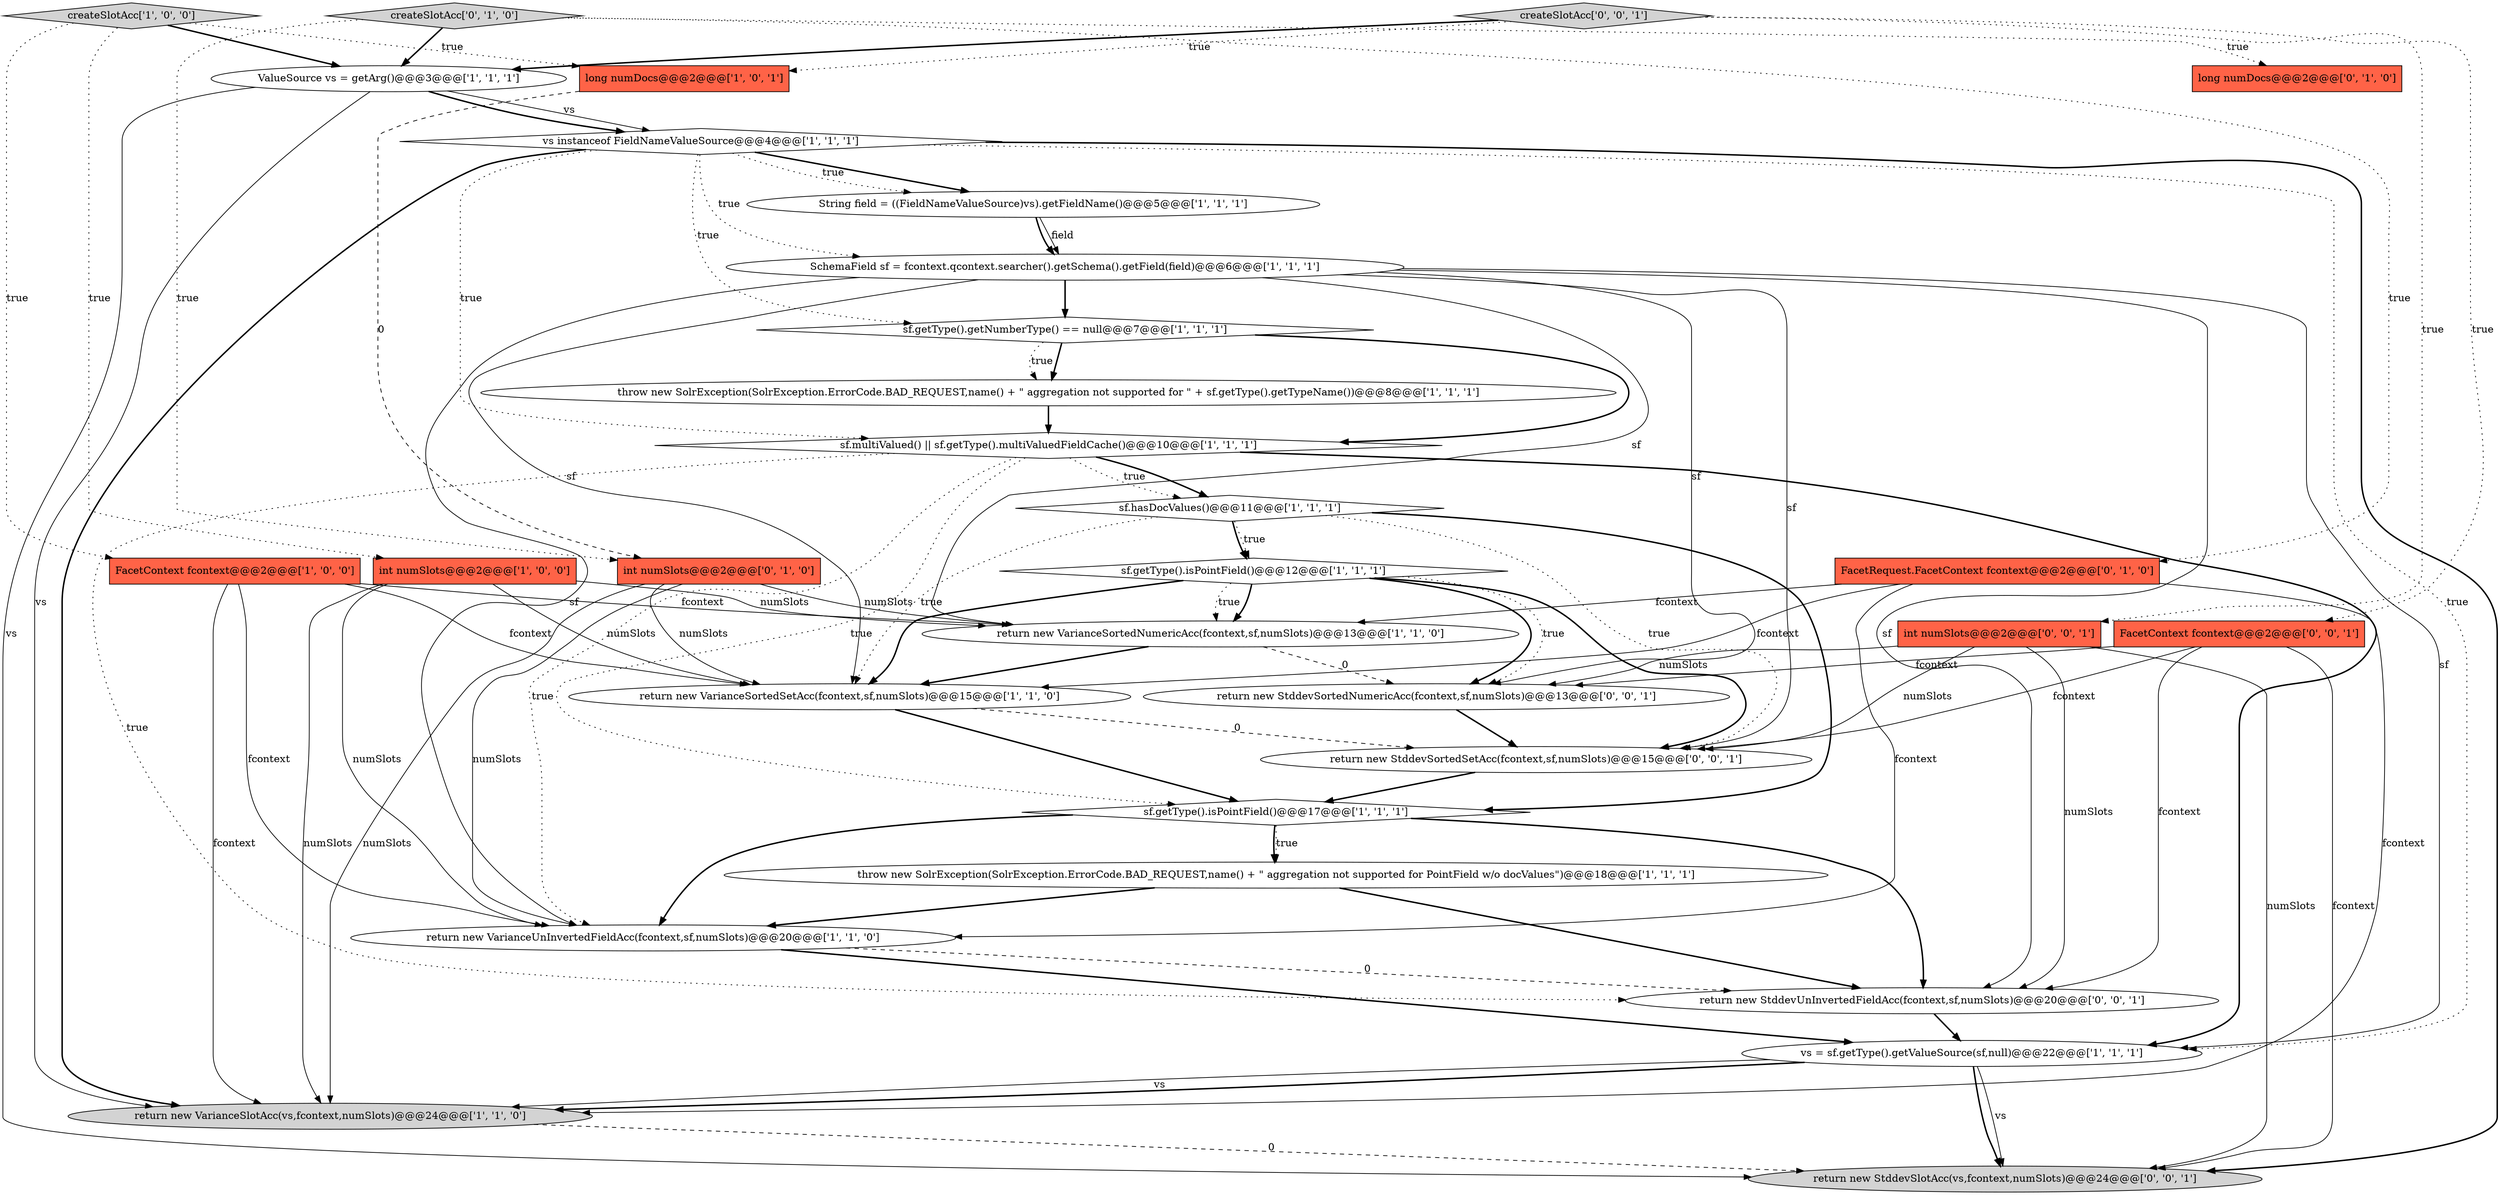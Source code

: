 digraph {
25 [style = filled, label = "createSlotAcc['0', '0', '1']", fillcolor = lightgray, shape = diamond image = "AAA0AAABBB3BBB"];
28 [style = filled, label = "FacetContext fcontext@@@2@@@['0', '0', '1']", fillcolor = tomato, shape = box image = "AAA0AAABBB3BBB"];
6 [style = filled, label = "createSlotAcc['1', '0', '0']", fillcolor = lightgray, shape = diamond image = "AAA0AAABBB1BBB"];
18 [style = filled, label = "sf.hasDocValues()@@@11@@@['1', '1', '1']", fillcolor = white, shape = diamond image = "AAA0AAABBB1BBB"];
13 [style = filled, label = "return new VarianceSlotAcc(vs,fcontext,numSlots)@@@24@@@['1', '1', '0']", fillcolor = lightgray, shape = ellipse image = "AAA0AAABBB1BBB"];
3 [style = filled, label = "return new VarianceSortedSetAcc(fcontext,sf,numSlots)@@@15@@@['1', '1', '0']", fillcolor = white, shape = ellipse image = "AAA0AAABBB1BBB"];
16 [style = filled, label = "return new VarianceSortedNumericAcc(fcontext,sf,numSlots)@@@13@@@['1', '1', '0']", fillcolor = white, shape = ellipse image = "AAA0AAABBB1BBB"];
26 [style = filled, label = "int numSlots@@@2@@@['0', '0', '1']", fillcolor = tomato, shape = box image = "AAA0AAABBB3BBB"];
21 [style = filled, label = "createSlotAcc['0', '1', '0']", fillcolor = lightgray, shape = diamond image = "AAA0AAABBB2BBB"];
2 [style = filled, label = "SchemaField sf = fcontext.qcontext.searcher().getSchema().getField(field)@@@6@@@['1', '1', '1']", fillcolor = white, shape = ellipse image = "AAA0AAABBB1BBB"];
22 [style = filled, label = "FacetRequest.FacetContext fcontext@@@2@@@['0', '1', '0']", fillcolor = tomato, shape = box image = "AAA0AAABBB2BBB"];
10 [style = filled, label = "return new VarianceUnInvertedFieldAcc(fcontext,sf,numSlots)@@@20@@@['1', '1', '0']", fillcolor = white, shape = ellipse image = "AAA0AAABBB1BBB"];
14 [style = filled, label = "FacetContext fcontext@@@2@@@['1', '0', '0']", fillcolor = tomato, shape = box image = "AAA0AAABBB1BBB"];
1 [style = filled, label = "throw new SolrException(SolrException.ErrorCode.BAD_REQUEST,name() + \" aggregation not supported for \" + sf.getType().getTypeName())@@@8@@@['1', '1', '1']", fillcolor = white, shape = ellipse image = "AAA0AAABBB1BBB"];
5 [style = filled, label = "int numSlots@@@2@@@['1', '0', '0']", fillcolor = tomato, shape = box image = "AAA0AAABBB1BBB"];
9 [style = filled, label = "sf.getType().getNumberType() == null@@@7@@@['1', '1', '1']", fillcolor = white, shape = diamond image = "AAA0AAABBB1BBB"];
15 [style = filled, label = "long numDocs@@@2@@@['1', '0', '1']", fillcolor = tomato, shape = box image = "AAA0AAABBB1BBB"];
11 [style = filled, label = "vs instanceof FieldNameValueSource@@@4@@@['1', '1', '1']", fillcolor = white, shape = diamond image = "AAA0AAABBB1BBB"];
27 [style = filled, label = "return new StddevSortedNumericAcc(fcontext,sf,numSlots)@@@13@@@['0', '0', '1']", fillcolor = white, shape = ellipse image = "AAA0AAABBB3BBB"];
0 [style = filled, label = "sf.getType().isPointField()@@@17@@@['1', '1', '1']", fillcolor = white, shape = diamond image = "AAA0AAABBB1BBB"];
29 [style = filled, label = "return new StddevSlotAcc(vs,fcontext,numSlots)@@@24@@@['0', '0', '1']", fillcolor = lightgray, shape = ellipse image = "AAA0AAABBB3BBB"];
23 [style = filled, label = "int numSlots@@@2@@@['0', '1', '0']", fillcolor = tomato, shape = box image = "AAA1AAABBB2BBB"];
17 [style = filled, label = "String field = ((FieldNameValueSource)vs).getFieldName()@@@5@@@['1', '1', '1']", fillcolor = white, shape = ellipse image = "AAA0AAABBB1BBB"];
12 [style = filled, label = "vs = sf.getType().getValueSource(sf,null)@@@22@@@['1', '1', '1']", fillcolor = white, shape = ellipse image = "AAA0AAABBB1BBB"];
19 [style = filled, label = "throw new SolrException(SolrException.ErrorCode.BAD_REQUEST,name() + \" aggregation not supported for PointField w/o docValues\")@@@18@@@['1', '1', '1']", fillcolor = white, shape = ellipse image = "AAA0AAABBB1BBB"];
30 [style = filled, label = "return new StddevSortedSetAcc(fcontext,sf,numSlots)@@@15@@@['0', '0', '1']", fillcolor = white, shape = ellipse image = "AAA0AAABBB3BBB"];
20 [style = filled, label = "long numDocs@@@2@@@['0', '1', '0']", fillcolor = tomato, shape = box image = "AAA0AAABBB2BBB"];
8 [style = filled, label = "ValueSource vs = getArg()@@@3@@@['1', '1', '1']", fillcolor = white, shape = ellipse image = "AAA0AAABBB1BBB"];
4 [style = filled, label = "sf.getType().isPointField()@@@12@@@['1', '1', '1']", fillcolor = white, shape = diamond image = "AAA0AAABBB1BBB"];
7 [style = filled, label = "sf.multiValued() || sf.getType().multiValuedFieldCache()@@@10@@@['1', '1', '1']", fillcolor = white, shape = diamond image = "AAA0AAABBB1BBB"];
24 [style = filled, label = "return new StddevUnInvertedFieldAcc(fcontext,sf,numSlots)@@@20@@@['0', '0', '1']", fillcolor = white, shape = ellipse image = "AAA0AAABBB3BBB"];
2->30 [style = solid, label="sf"];
8->11 [style = solid, label="vs"];
2->27 [style = solid, label="sf"];
16->27 [style = dashed, label="0"];
0->19 [style = dotted, label="true"];
26->24 [style = solid, label="numSlots"];
11->12 [style = dotted, label="true"];
21->8 [style = bold, label=""];
11->29 [style = bold, label=""];
17->2 [style = solid, label="field"];
25->28 [style = dotted, label="true"];
9->7 [style = bold, label=""];
12->29 [style = solid, label="vs"];
19->24 [style = bold, label=""];
5->3 [style = solid, label="numSlots"];
11->2 [style = dotted, label="true"];
22->10 [style = solid, label="fcontext"];
2->10 [style = solid, label="sf"];
10->12 [style = bold, label=""];
21->23 [style = dotted, label="true"];
0->24 [style = bold, label=""];
11->13 [style = bold, label=""];
18->3 [style = dotted, label="true"];
23->16 [style = solid, label="numSlots"];
5->13 [style = solid, label="numSlots"];
8->11 [style = bold, label=""];
10->24 [style = dashed, label="0"];
18->0 [style = bold, label=""];
4->16 [style = bold, label=""];
6->15 [style = dotted, label="true"];
11->7 [style = dotted, label="true"];
14->3 [style = solid, label="fcontext"];
16->3 [style = bold, label=""];
4->3 [style = bold, label=""];
7->10 [style = dotted, label="true"];
21->20 [style = dotted, label="true"];
28->27 [style = solid, label="fcontext"];
0->19 [style = bold, label=""];
2->16 [style = solid, label="sf"];
13->29 [style = dashed, label="0"];
27->30 [style = bold, label=""];
23->3 [style = solid, label="numSlots"];
21->22 [style = dotted, label="true"];
2->9 [style = bold, label=""];
22->16 [style = solid, label="fcontext"];
3->0 [style = bold, label=""];
14->10 [style = solid, label="fcontext"];
8->13 [style = solid, label="vs"];
6->14 [style = dotted, label="true"];
6->5 [style = dotted, label="true"];
28->24 [style = solid, label="fcontext"];
12->29 [style = bold, label=""];
25->15 [style = dotted, label="true"];
18->4 [style = bold, label=""];
17->2 [style = bold, label=""];
11->17 [style = bold, label=""];
9->1 [style = bold, label=""];
14->13 [style = solid, label="fcontext"];
25->26 [style = dotted, label="true"];
2->12 [style = solid, label="sf"];
2->24 [style = solid, label="sf"];
12->13 [style = solid, label="vs"];
24->12 [style = bold, label=""];
3->30 [style = dashed, label="0"];
5->10 [style = solid, label="numSlots"];
11->17 [style = dotted, label="true"];
19->10 [style = bold, label=""];
11->9 [style = dotted, label="true"];
14->16 [style = solid, label="fcontext"];
7->0 [style = dotted, label="true"];
26->30 [style = solid, label="numSlots"];
1->7 [style = bold, label=""];
8->29 [style = solid, label="vs"];
12->13 [style = bold, label=""];
26->27 [style = solid, label="numSlots"];
28->30 [style = solid, label="fcontext"];
9->1 [style = dotted, label="true"];
7->18 [style = dotted, label="true"];
7->18 [style = bold, label=""];
30->0 [style = bold, label=""];
28->29 [style = solid, label="fcontext"];
15->23 [style = dashed, label="0"];
2->3 [style = solid, label="sf"];
7->12 [style = bold, label=""];
23->10 [style = solid, label="numSlots"];
7->24 [style = dotted, label="true"];
5->16 [style = solid, label="numSlots"];
0->10 [style = bold, label=""];
4->30 [style = bold, label=""];
22->3 [style = solid, label="fcontext"];
4->27 [style = bold, label=""];
6->8 [style = bold, label=""];
4->27 [style = dotted, label="true"];
25->8 [style = bold, label=""];
4->16 [style = dotted, label="true"];
18->4 [style = dotted, label="true"];
26->29 [style = solid, label="numSlots"];
22->13 [style = solid, label="fcontext"];
23->13 [style = solid, label="numSlots"];
18->30 [style = dotted, label="true"];
}
